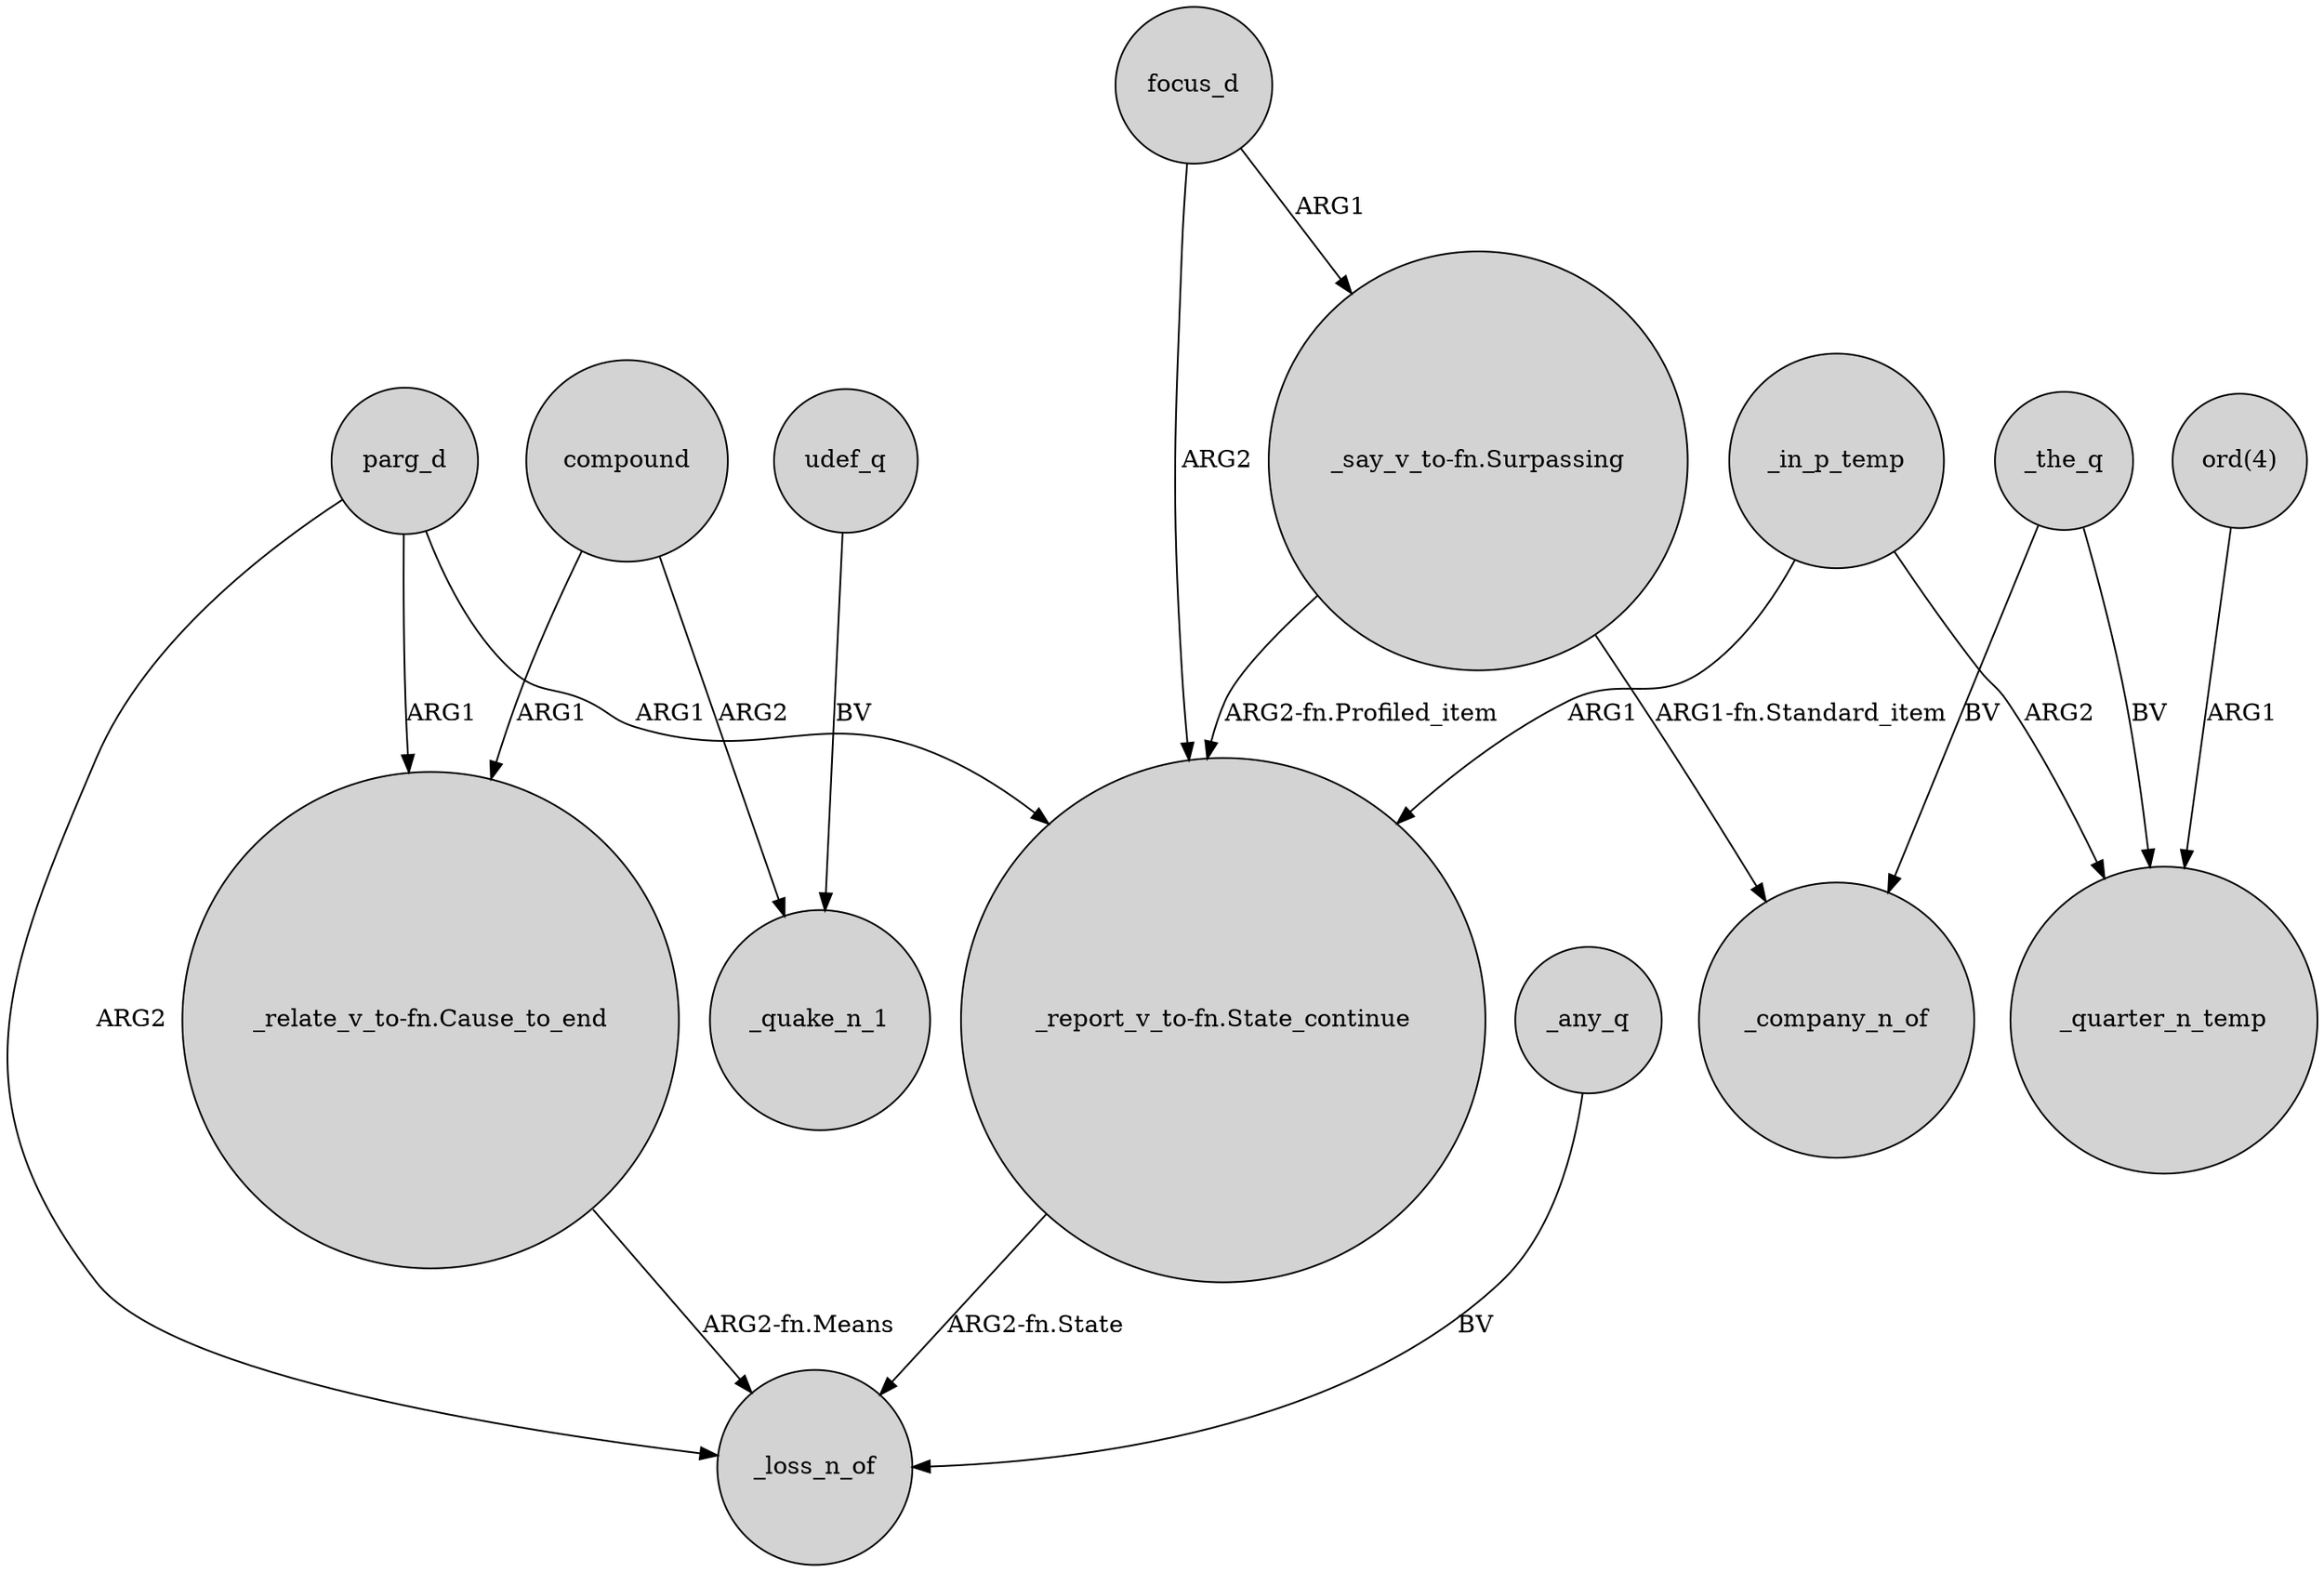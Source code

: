 digraph {
	node [shape=circle style=filled]
	parg_d -> "_report_v_to-fn.State_continue" [label=ARG1]
	parg_d -> "_relate_v_to-fn.Cause_to_end" [label=ARG1]
	focus_d -> "_say_v_to-fn.Surpassing" [label=ARG1]
	_in_p_temp -> _quarter_n_temp [label=ARG2]
	_any_q -> _loss_n_of [label=BV]
	parg_d -> _loss_n_of [label=ARG2]
	udef_q -> _quake_n_1 [label=BV]
	compound -> _quake_n_1 [label=ARG2]
	"_report_v_to-fn.State_continue" -> _loss_n_of [label="ARG2-fn.State"]
	"_relate_v_to-fn.Cause_to_end" -> _loss_n_of [label="ARG2-fn.Means"]
	compound -> "_relate_v_to-fn.Cause_to_end" [label=ARG1]
	_in_p_temp -> "_report_v_to-fn.State_continue" [label=ARG1]
	"_say_v_to-fn.Surpassing" -> _company_n_of [label="ARG1-fn.Standard_item"]
	_the_q -> _company_n_of [label=BV]
	focus_d -> "_report_v_to-fn.State_continue" [label=ARG2]
	"ord(4)" -> _quarter_n_temp [label=ARG1]
	_the_q -> _quarter_n_temp [label=BV]
	"_say_v_to-fn.Surpassing" -> "_report_v_to-fn.State_continue" [label="ARG2-fn.Profiled_item"]
}

